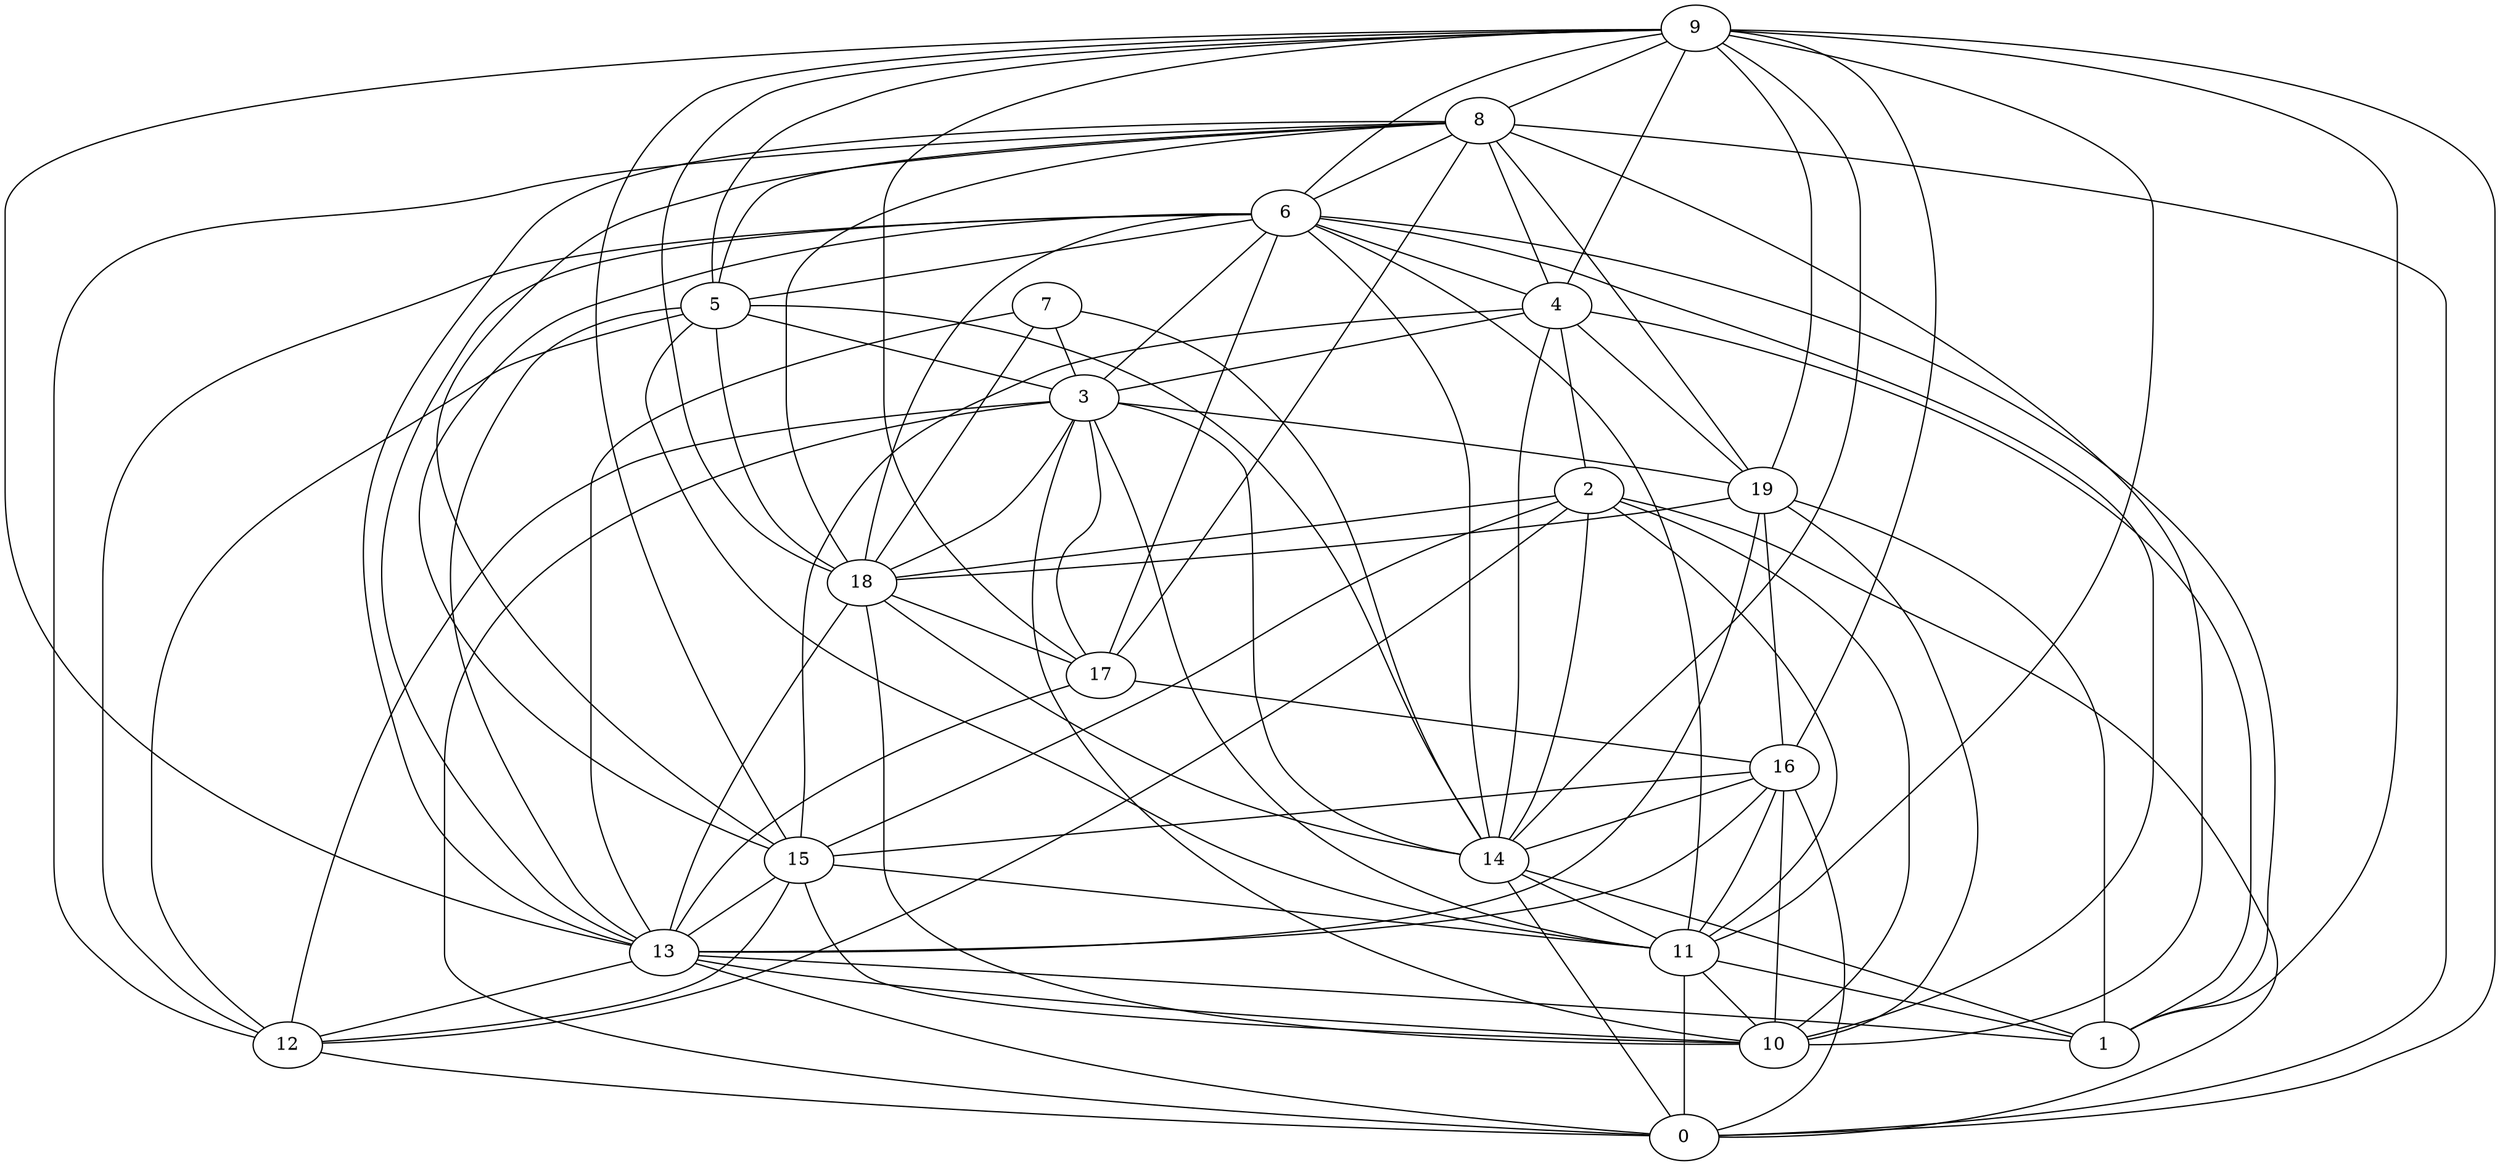 digraph GG_graph {

subgraph G_graph {
edge [color = black]
"4" -> "15" [dir = none]
"4" -> "19" [dir = none]
"14" -> "11" [dir = none]
"8" -> "6" [dir = none]
"8" -> "5" [dir = none]
"8" -> "13" [dir = none]
"8" -> "10" [dir = none]
"8" -> "0" [dir = none]
"8" -> "17" [dir = none]
"18" -> "10" [dir = none]
"18" -> "13" [dir = none]
"2" -> "11" [dir = none]
"2" -> "0" [dir = none]
"9" -> "16" [dir = none]
"9" -> "19" [dir = none]
"9" -> "5" [dir = none]
"3" -> "17" [dir = none]
"3" -> "0" [dir = none]
"3" -> "11" [dir = none]
"3" -> "12" [dir = none]
"16" -> "13" [dir = none]
"16" -> "15" [dir = none]
"17" -> "13" [dir = none]
"7" -> "18" [dir = none]
"7" -> "3" [dir = none]
"15" -> "11" [dir = none]
"15" -> "13" [dir = none]
"15" -> "12" [dir = none]
"13" -> "10" [dir = none]
"12" -> "0" [dir = none]
"19" -> "16" [dir = none]
"19" -> "10" [dir = none]
"19" -> "1" [dir = none]
"6" -> "1" [dir = none]
"6" -> "15" [dir = none]
"6" -> "10" [dir = none]
"6" -> "14" [dir = none]
"6" -> "11" [dir = none]
"4" -> "1" [dir = none]
"11" -> "1" [dir = none]
"6" -> "3" [dir = none]
"5" -> "14" [dir = none]
"14" -> "1" [dir = none]
"8" -> "18" [dir = none]
"8" -> "19" [dir = none]
"6" -> "13" [dir = none]
"4" -> "14" [dir = none]
"6" -> "12" [dir = none]
"4" -> "2" [dir = none]
"2" -> "12" [dir = none]
"13" -> "12" [dir = none]
"9" -> "11" [dir = none]
"18" -> "14" [dir = none]
"11" -> "0" [dir = none]
"9" -> "1" [dir = none]
"2" -> "15" [dir = none]
"7" -> "14" [dir = none]
"19" -> "18" [dir = none]
"16" -> "0" [dir = none]
"9" -> "8" [dir = none]
"9" -> "17" [dir = none]
"9" -> "4" [dir = none]
"16" -> "14" [dir = none]
"8" -> "4" [dir = none]
"16" -> "10" [dir = none]
"13" -> "0" [dir = none]
"3" -> "14" [dir = none]
"2" -> "18" [dir = none]
"8" -> "15" [dir = none]
"6" -> "18" [dir = none]
"18" -> "17" [dir = none]
"5" -> "18" [dir = none]
"6" -> "4" [dir = none]
"2" -> "10" [dir = none]
"6" -> "5" [dir = none]
"6" -> "17" [dir = none]
"5" -> "12" [dir = none]
"9" -> "0" [dir = none]
"2" -> "14" [dir = none]
"5" -> "11" [dir = none]
"8" -> "12" [dir = none]
"3" -> "19" [dir = none]
"9" -> "6" [dir = none]
"9" -> "13" [dir = none]
"15" -> "10" [dir = none]
"3" -> "10" [dir = none]
"4" -> "3" [dir = none]
"7" -> "13" [dir = none]
"13" -> "1" [dir = none]
"3" -> "18" [dir = none]
"14" -> "0" [dir = none]
"9" -> "14" [dir = none]
"17" -> "16" [dir = none]
"5" -> "3" [dir = none]
"9" -> "18" [dir = none]
"9" -> "15" [dir = none]
"19" -> "13" [dir = none]
"16" -> "11" [dir = none]
"11" -> "10" [dir = none]
"5" -> "13" [dir = none]
}

}
